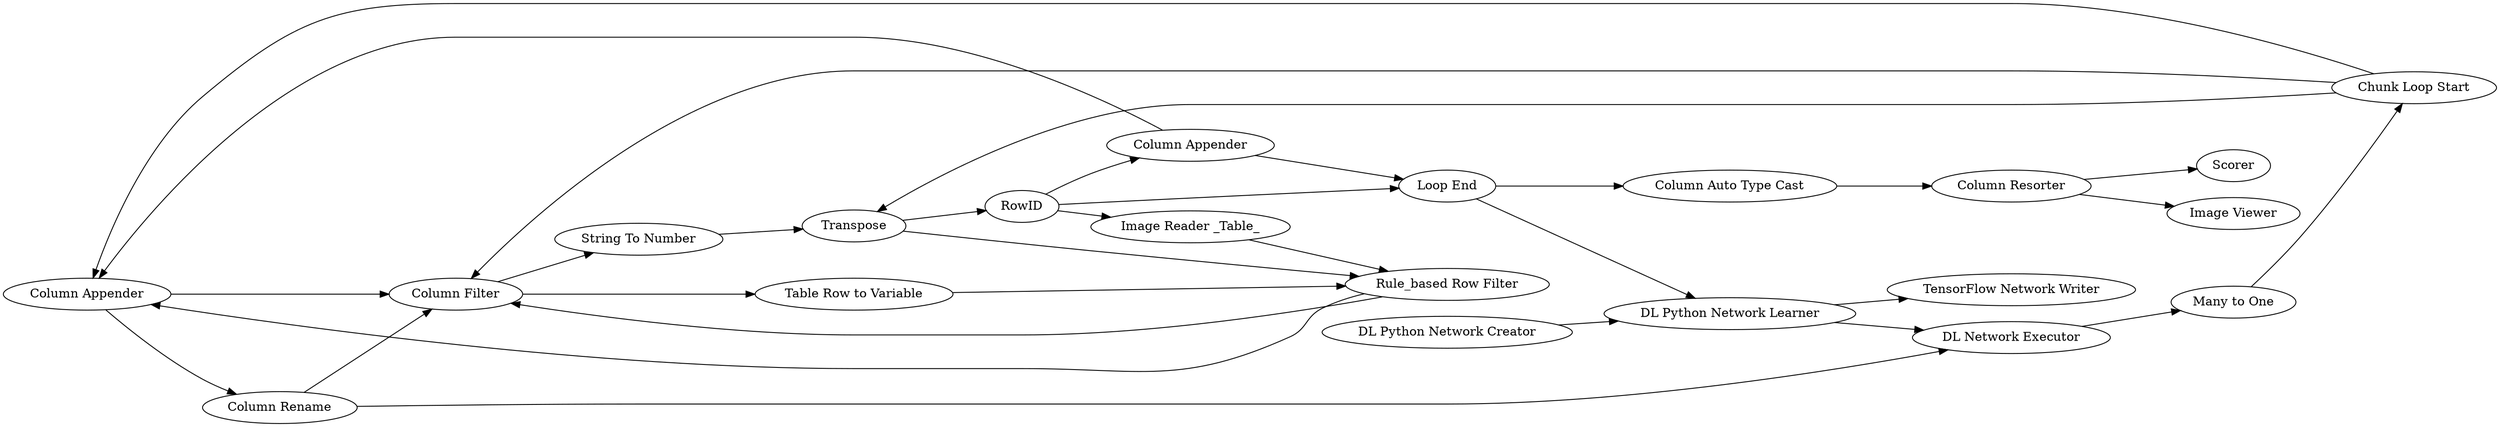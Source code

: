 digraph {
	54 -> 42
	53 -> 54
	56 -> 58
	65 -> 85
	63 -> 73
	23 -> 24
	52 -> 60
	60 -> 56
	42 -> 56
	54 -> 56
	65 -> 84
	25 -> 20
	73 -> 65
	63 -> 24
	60 -> 54
	58 -> 57
	57 -> 59
	24 -> 31
	59 -> 63
	53 -> 57
	62 -> 54
	55 -> 60
	42 -> 25
	24 -> 25
	59 -> 62
	53 -> 56
	56 -> 55
	59 -> 52
	57 -> 60
	62 -> 63
	20 -> 53
	57 [label=Transpose]
	55 [label="Table Row to Variable"]
	58 [label="String To Number"]
	24 [label="DL Python Network Learner"]
	84 [label=Scorer]
	31 [label="TensorFlow Network Writer"]
	56 [label="Column Filter"]
	54 [label="Column Appender"]
	25 [label="DL Network Executor"]
	85 [label="Image Viewer"]
	59 [label=RowID]
	42 [label="Column Rename"]
	53 [label="Chunk Loop Start"]
	23 [label="DL Python Network Creator"]
	63 [label="Loop End"]
	60 [label="Rule_based Row Filter"]
	20 [label="Many to One"]
	62 [label="Column Appender"]
	65 [label="Column Resorter"]
	52 [label="Image Reader _Table_"]
	73 [label="Column Auto Type Cast"]
	rankdir=LR
}
